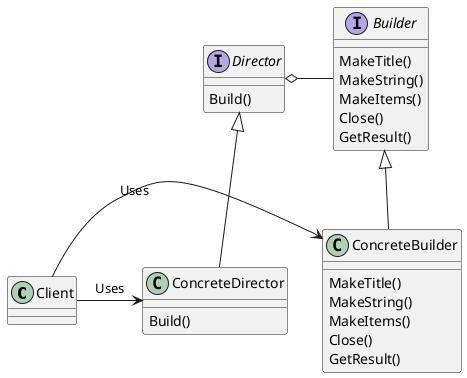 @startuml

class Client {
}

interface Builder {
    MakeTitle()
    MakeString()
    MakeItems()
    Close()
    GetResult()
}

interface Director {
    Build()
}

class ConcreteBuilder {
    MakeTitle()
    MakeString()
    MakeItems()
    Close()
    GetResult()
}

class ConcreteDirector {
    Build()
}

Builder <|-- ConcreteBuilder
Director <|-- ConcreteDirector
Director o-right- Builder
Client-right->ConcreteDirector : Uses
Client-right->ConcreteBuilder : Uses

@enduml